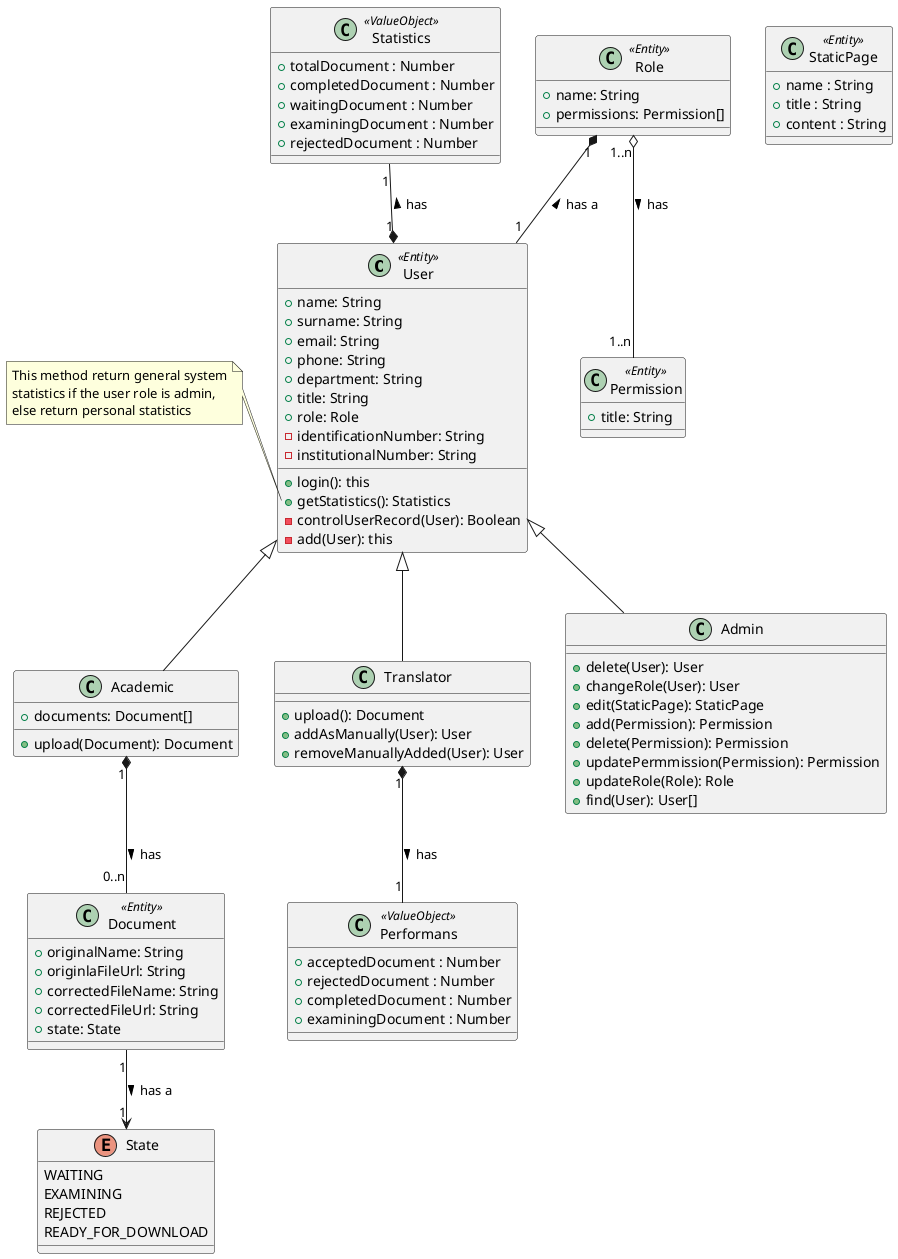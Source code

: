 @startuml ATCS

class User <<Entity>> {
  + name: String
  + surname: String
  + email: String
  + phone: String
  + department: String
  + title: String
  + role: Role
  - identificationNumber: String
  - institutionalNumber: String
  + login(): this
  + getStatistics(): Statistics
  - controlUserRecord(User): Boolean
  - add(User): this
}
note left of User::getStatistics
This method return general system
statistics if the user role is admin,
else return personal statistics
end note


class Academic {
  + documents: Document[]
  + upload(Document): Document
}

class Translator {
  + upload(): Document
  + addAsManually(User): User
  + removeManuallyAdded(User): User
}

class Admin {
  + delete(User): User
  + changeRole(User): User
  + edit(StaticPage): StaticPage
  + add(Permission): Permission
  + delete(Permission): Permission
  + updatePermmission(Permission): Permission
  + updateRole(Role): Role
  + find(User): User[]
}

class Statistics <<ValueObject>> {
  + totalDocument : Number
  + completedDocument : Number
  + waitingDocument : Number
  + examiningDocument : Number
  + rejectedDocument : Number
}

class Performans <<ValueObject>> {
  + acceptedDocument : Number
  + rejectedDocument : Number
  + completedDocument : Number
  + examiningDocument : Number
}

class StaticPage <<Entity>> {
  + name : String
  + title : String
  + content : String
}

class Document <<Entity>> {
  + originalName: String
  + originlaFileUrl: String
  + correctedFileName: String
  + correctedFileUrl: String
  + state: State
}

class Role <<Entity>> {
  + name: String
  + permissions: Permission[]
}

class Permission <<Entity>> {
  + title: String
}

enum State {
  WAITING
  EXAMINING
  REJECTED
  READY_FOR_DOWNLOAD
}


Academic -up-|> User
Translator -up-|> User
Admin -up-|> User
Academic "1" *-- "0..n" Document : has >
Document "1" --> "1" State : has a >
Role "1" *-- "1" User : has a <
Role "1..n" o-- "1..n" Permission : has >
User "1" *-up- "1" Statistics : has >
Translator "1" *-- "1" Performans : has >


@enduml
